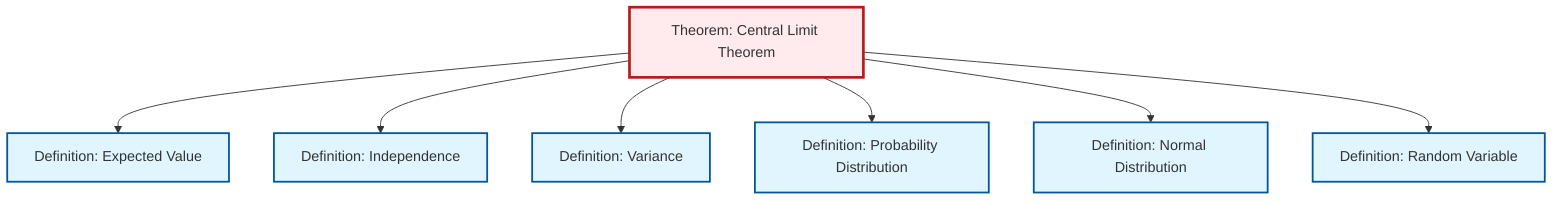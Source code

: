 graph TD
    classDef definition fill:#e1f5fe,stroke:#01579b,stroke-width:2px
    classDef theorem fill:#f3e5f5,stroke:#4a148c,stroke-width:2px
    classDef axiom fill:#fff3e0,stroke:#e65100,stroke-width:2px
    classDef example fill:#e8f5e9,stroke:#1b5e20,stroke-width:2px
    classDef current fill:#ffebee,stroke:#b71c1c,stroke-width:3px
    thm-central-limit["Theorem: Central Limit Theorem"]:::theorem
    def-independence["Definition: Independence"]:::definition
    def-expectation["Definition: Expected Value"]:::definition
    def-normal-distribution["Definition: Normal Distribution"]:::definition
    def-random-variable["Definition: Random Variable"]:::definition
    def-variance["Definition: Variance"]:::definition
    def-probability-distribution["Definition: Probability Distribution"]:::definition
    thm-central-limit --> def-expectation
    thm-central-limit --> def-independence
    thm-central-limit --> def-variance
    thm-central-limit --> def-probability-distribution
    thm-central-limit --> def-normal-distribution
    thm-central-limit --> def-random-variable
    class thm-central-limit current